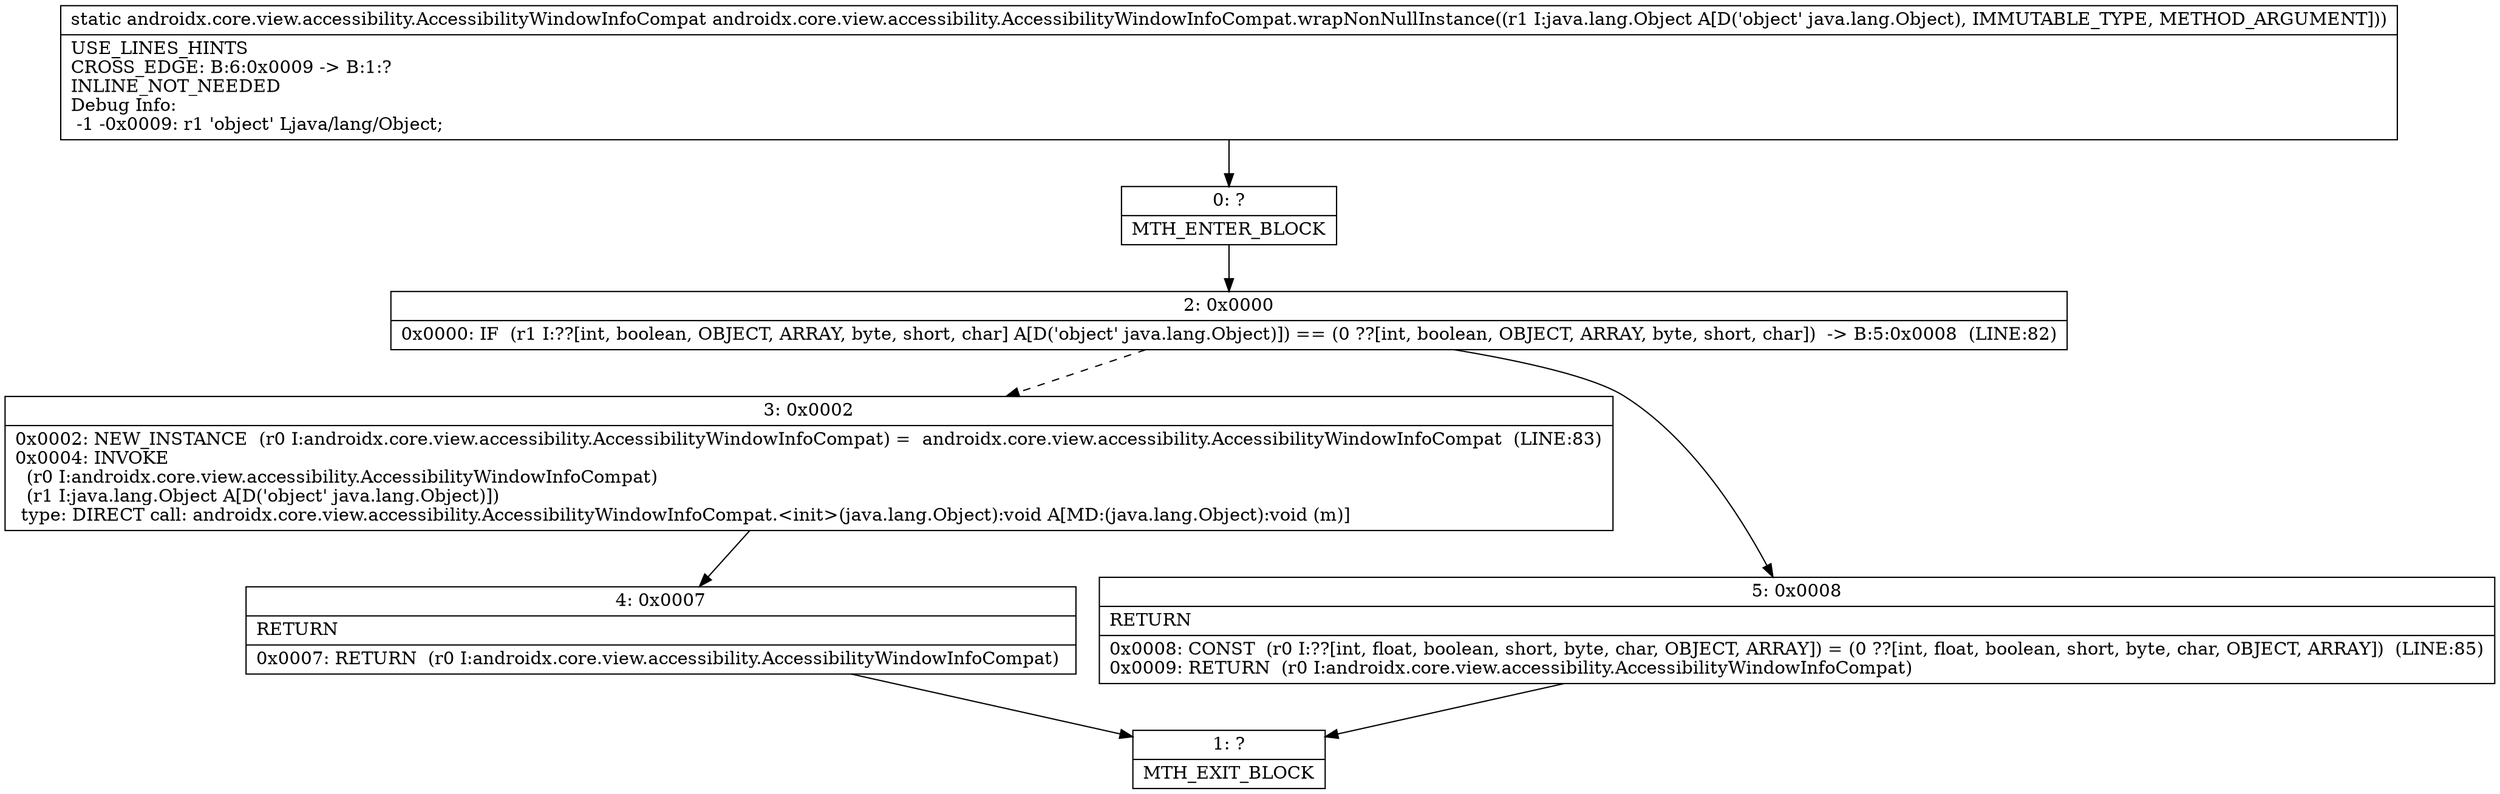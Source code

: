digraph "CFG forandroidx.core.view.accessibility.AccessibilityWindowInfoCompat.wrapNonNullInstance(Ljava\/lang\/Object;)Landroidx\/core\/view\/accessibility\/AccessibilityWindowInfoCompat;" {
Node_0 [shape=record,label="{0\:\ ?|MTH_ENTER_BLOCK\l}"];
Node_2 [shape=record,label="{2\:\ 0x0000|0x0000: IF  (r1 I:??[int, boolean, OBJECT, ARRAY, byte, short, char] A[D('object' java.lang.Object)]) == (0 ??[int, boolean, OBJECT, ARRAY, byte, short, char])  \-\> B:5:0x0008  (LINE:82)\l}"];
Node_3 [shape=record,label="{3\:\ 0x0002|0x0002: NEW_INSTANCE  (r0 I:androidx.core.view.accessibility.AccessibilityWindowInfoCompat) =  androidx.core.view.accessibility.AccessibilityWindowInfoCompat  (LINE:83)\l0x0004: INVOKE  \l  (r0 I:androidx.core.view.accessibility.AccessibilityWindowInfoCompat)\l  (r1 I:java.lang.Object A[D('object' java.lang.Object)])\l type: DIRECT call: androidx.core.view.accessibility.AccessibilityWindowInfoCompat.\<init\>(java.lang.Object):void A[MD:(java.lang.Object):void (m)]\l}"];
Node_4 [shape=record,label="{4\:\ 0x0007|RETURN\l|0x0007: RETURN  (r0 I:androidx.core.view.accessibility.AccessibilityWindowInfoCompat) \l}"];
Node_1 [shape=record,label="{1\:\ ?|MTH_EXIT_BLOCK\l}"];
Node_5 [shape=record,label="{5\:\ 0x0008|RETURN\l|0x0008: CONST  (r0 I:??[int, float, boolean, short, byte, char, OBJECT, ARRAY]) = (0 ??[int, float, boolean, short, byte, char, OBJECT, ARRAY])  (LINE:85)\l0x0009: RETURN  (r0 I:androidx.core.view.accessibility.AccessibilityWindowInfoCompat) \l}"];
MethodNode[shape=record,label="{static androidx.core.view.accessibility.AccessibilityWindowInfoCompat androidx.core.view.accessibility.AccessibilityWindowInfoCompat.wrapNonNullInstance((r1 I:java.lang.Object A[D('object' java.lang.Object), IMMUTABLE_TYPE, METHOD_ARGUMENT]))  | USE_LINES_HINTS\lCROSS_EDGE: B:6:0x0009 \-\> B:1:?\lINLINE_NOT_NEEDED\lDebug Info:\l  \-1 \-0x0009: r1 'object' Ljava\/lang\/Object;\l}"];
MethodNode -> Node_0;Node_0 -> Node_2;
Node_2 -> Node_3[style=dashed];
Node_2 -> Node_5;
Node_3 -> Node_4;
Node_4 -> Node_1;
Node_5 -> Node_1;
}

